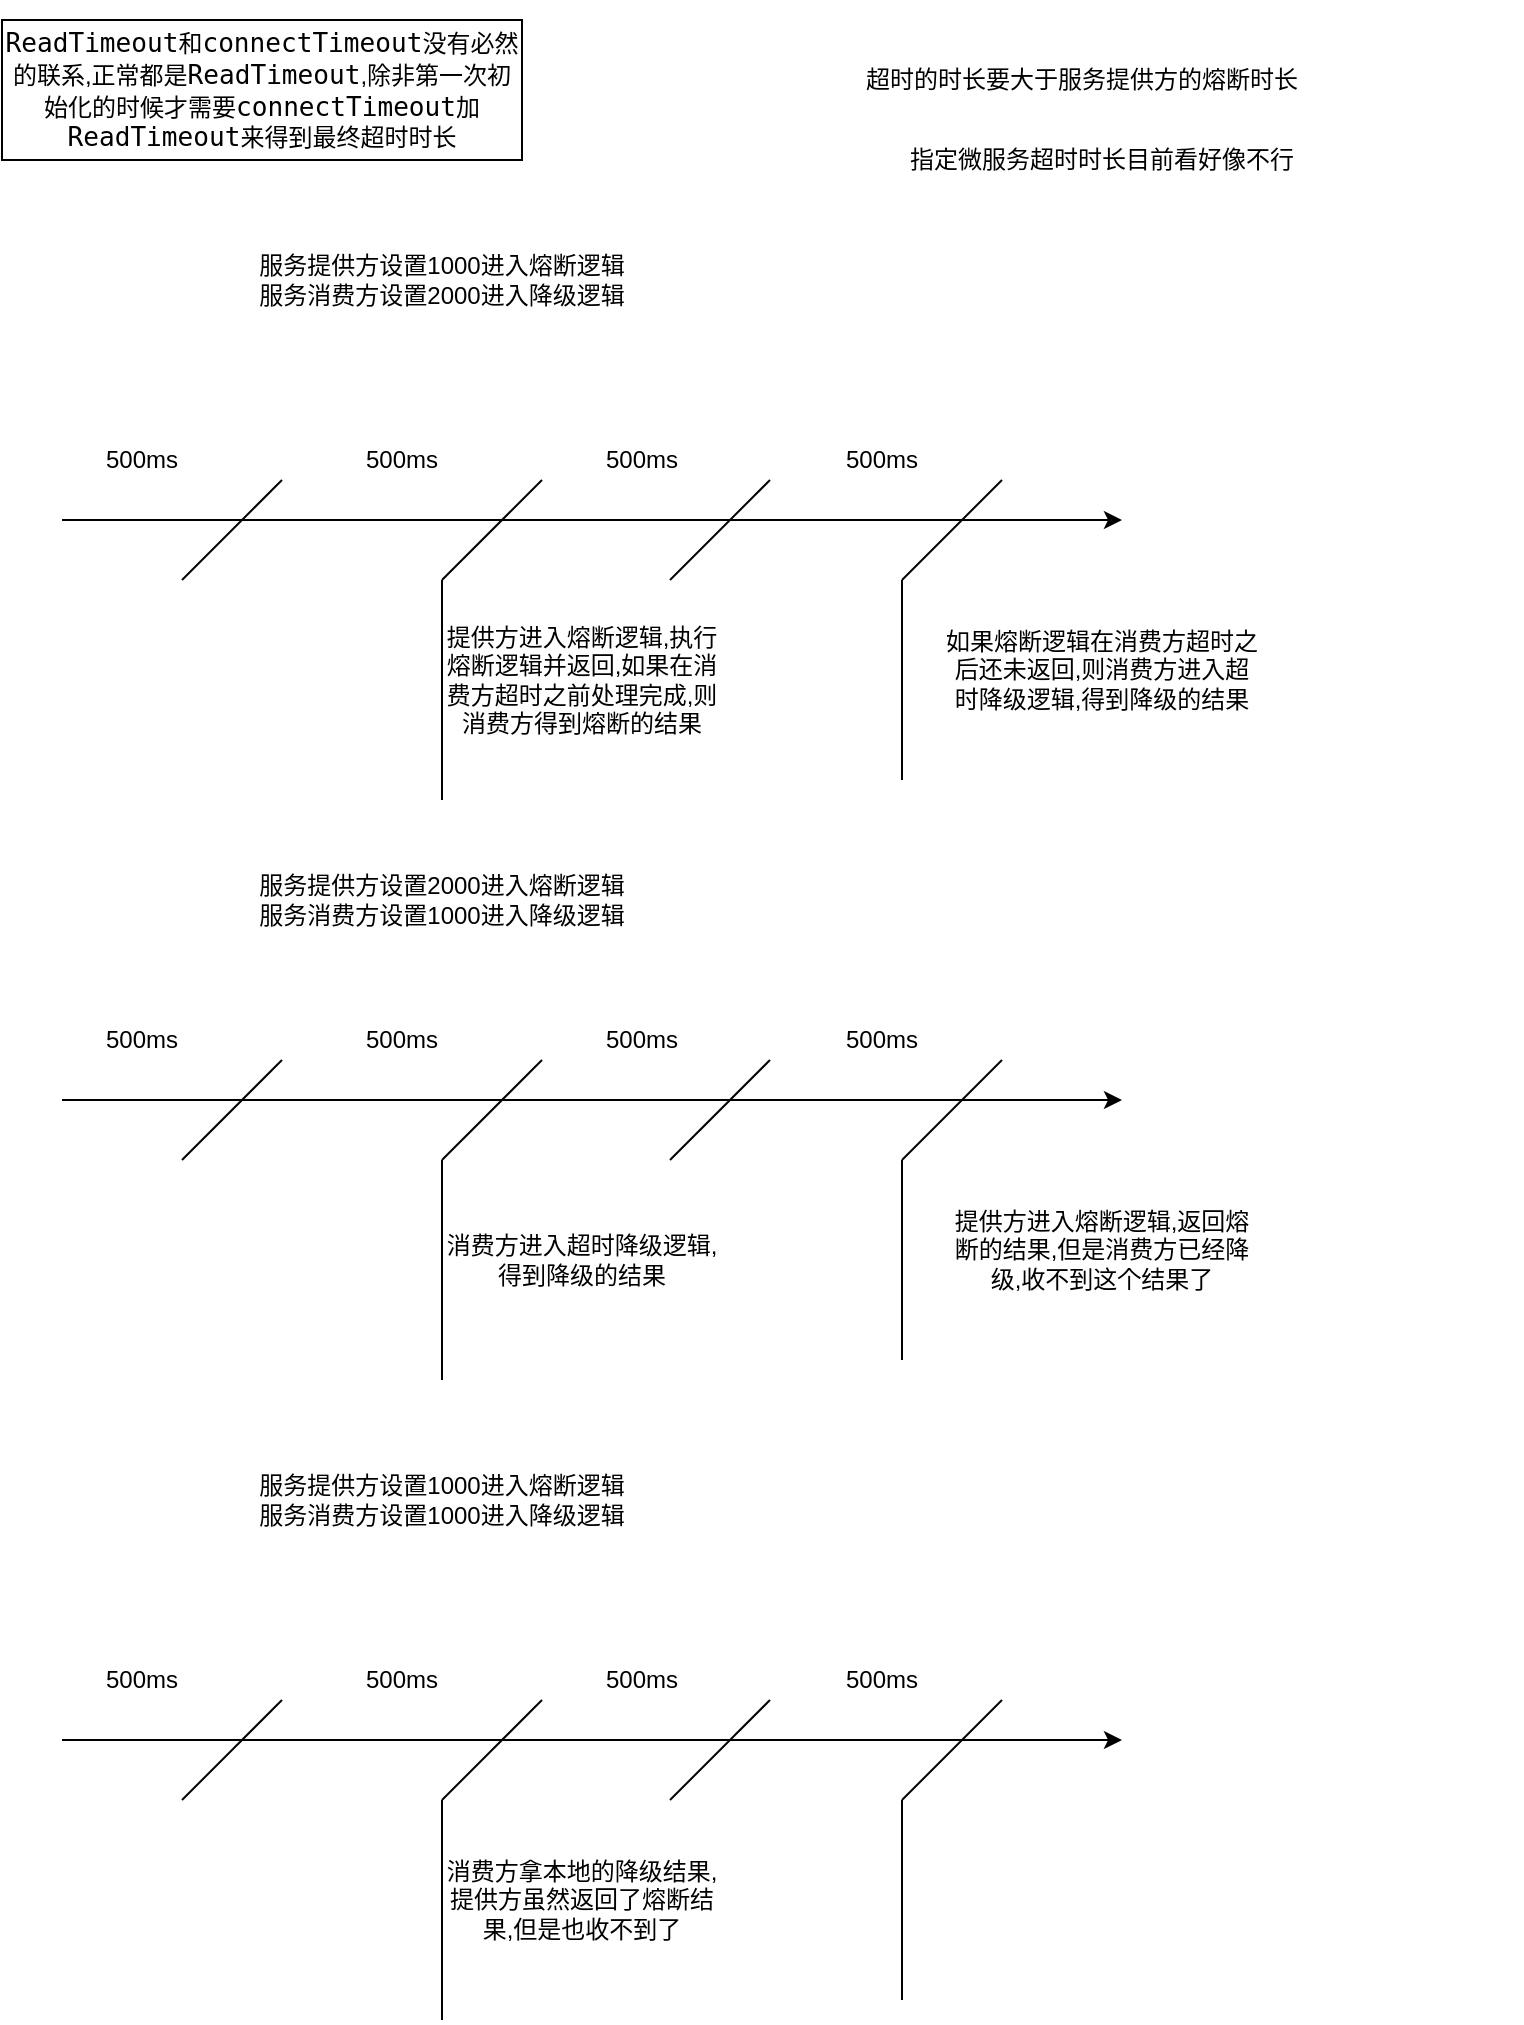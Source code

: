 <mxfile version="13.10.9" type="github">
  <diagram id="E3m-XeIQVQSN0iLPFJ0V" name="第 1 页">
    <mxGraphModel dx="920" dy="536" grid="1" gridSize="10" guides="1" tooltips="1" connect="1" arrows="1" fold="1" page="1" pageScale="1" pageWidth="827" pageHeight="1169" math="0" shadow="0">
      <root>
        <mxCell id="0" />
        <mxCell id="1" parent="0" />
        <mxCell id="yEqj9vdKXUoKs3gxg46q-3" value="" style="endArrow=classic;html=1;" parent="1" edge="1">
          <mxGeometry width="50" height="50" relative="1" as="geometry">
            <mxPoint x="60" y="270" as="sourcePoint" />
            <mxPoint x="590" y="270" as="targetPoint" />
          </mxGeometry>
        </mxCell>
        <mxCell id="yEqj9vdKXUoKs3gxg46q-4" value="" style="endArrow=none;html=1;" parent="1" edge="1">
          <mxGeometry width="50" height="50" relative="1" as="geometry">
            <mxPoint x="120" y="300" as="sourcePoint" />
            <mxPoint x="170" y="250" as="targetPoint" />
          </mxGeometry>
        </mxCell>
        <mxCell id="yEqj9vdKXUoKs3gxg46q-5" value="" style="endArrow=none;html=1;" parent="1" edge="1">
          <mxGeometry width="50" height="50" relative="1" as="geometry">
            <mxPoint x="250" y="300" as="sourcePoint" />
            <mxPoint x="300" y="250" as="targetPoint" />
          </mxGeometry>
        </mxCell>
        <mxCell id="yEqj9vdKXUoKs3gxg46q-6" value="" style="endArrow=none;html=1;" parent="1" edge="1">
          <mxGeometry width="50" height="50" relative="1" as="geometry">
            <mxPoint x="364" y="300" as="sourcePoint" />
            <mxPoint x="414" y="250" as="targetPoint" />
          </mxGeometry>
        </mxCell>
        <mxCell id="yEqj9vdKXUoKs3gxg46q-7" value="500ms" style="text;html=1;strokeColor=none;fillColor=none;align=center;verticalAlign=middle;whiteSpace=wrap;rounded=0;" parent="1" vertex="1">
          <mxGeometry x="80" y="230" width="40" height="20" as="geometry" />
        </mxCell>
        <mxCell id="yEqj9vdKXUoKs3gxg46q-8" value="500ms" style="text;html=1;strokeColor=none;fillColor=none;align=center;verticalAlign=middle;whiteSpace=wrap;rounded=0;" parent="1" vertex="1">
          <mxGeometry x="210" y="230" width="40" height="20" as="geometry" />
        </mxCell>
        <mxCell id="yEqj9vdKXUoKs3gxg46q-10" value="500ms" style="text;html=1;strokeColor=none;fillColor=none;align=center;verticalAlign=middle;whiteSpace=wrap;rounded=0;" parent="1" vertex="1">
          <mxGeometry x="330" y="230" width="40" height="20" as="geometry" />
        </mxCell>
        <mxCell id="yEqj9vdKXUoKs3gxg46q-12" value="服务提供方设置1000进入熔断逻辑&lt;br&gt;服务消费方设置2000进入降级逻辑" style="text;html=1;strokeColor=none;fillColor=none;align=center;verticalAlign=middle;whiteSpace=wrap;rounded=0;" parent="1" vertex="1">
          <mxGeometry x="110" y="130" width="280" height="40" as="geometry" />
        </mxCell>
        <mxCell id="yEqj9vdKXUoKs3gxg46q-13" value="" style="endArrow=none;html=1;" parent="1" edge="1">
          <mxGeometry width="50" height="50" relative="1" as="geometry">
            <mxPoint x="480" y="300" as="sourcePoint" />
            <mxPoint x="530" y="250" as="targetPoint" />
          </mxGeometry>
        </mxCell>
        <mxCell id="yEqj9vdKXUoKs3gxg46q-14" value="500ms" style="text;html=1;strokeColor=none;fillColor=none;align=center;verticalAlign=middle;whiteSpace=wrap;rounded=0;" parent="1" vertex="1">
          <mxGeometry x="450" y="230" width="40" height="20" as="geometry" />
        </mxCell>
        <mxCell id="yEqj9vdKXUoKs3gxg46q-16" value="" style="endArrow=none;html=1;" parent="1" edge="1">
          <mxGeometry width="50" height="50" relative="1" as="geometry">
            <mxPoint x="250" y="410" as="sourcePoint" />
            <mxPoint x="250" y="300" as="targetPoint" />
          </mxGeometry>
        </mxCell>
        <mxCell id="yEqj9vdKXUoKs3gxg46q-17" value="提供方进入熔断逻辑,执行熔断逻辑并返回,如果在消费方超时之前处理完成,则消费方得到熔断的结果" style="text;html=1;strokeColor=none;fillColor=none;align=center;verticalAlign=middle;whiteSpace=wrap;rounded=0;" parent="1" vertex="1">
          <mxGeometry x="250" y="320" width="140" height="60" as="geometry" />
        </mxCell>
        <mxCell id="yEqj9vdKXUoKs3gxg46q-18" value="" style="endArrow=none;html=1;" parent="1" edge="1">
          <mxGeometry width="50" height="50" relative="1" as="geometry">
            <mxPoint x="480" y="400" as="sourcePoint" />
            <mxPoint x="480" y="300" as="targetPoint" />
          </mxGeometry>
        </mxCell>
        <mxCell id="yEqj9vdKXUoKs3gxg46q-19" value="如果熔断逻辑在消费方超时之后还未返回,则消费方进入超时降级逻辑,得到降级的结果" style="text;html=1;strokeColor=none;fillColor=none;align=center;verticalAlign=middle;whiteSpace=wrap;rounded=0;" parent="1" vertex="1">
          <mxGeometry x="500" y="320" width="160" height="50" as="geometry" />
        </mxCell>
        <mxCell id="yEqj9vdKXUoKs3gxg46q-20" value="" style="endArrow=classic;html=1;" parent="1" edge="1">
          <mxGeometry width="50" height="50" relative="1" as="geometry">
            <mxPoint x="60" y="560" as="sourcePoint" />
            <mxPoint x="590" y="560" as="targetPoint" />
          </mxGeometry>
        </mxCell>
        <mxCell id="yEqj9vdKXUoKs3gxg46q-21" value="" style="endArrow=none;html=1;" parent="1" edge="1">
          <mxGeometry width="50" height="50" relative="1" as="geometry">
            <mxPoint x="120" y="590" as="sourcePoint" />
            <mxPoint x="170" y="540" as="targetPoint" />
          </mxGeometry>
        </mxCell>
        <mxCell id="yEqj9vdKXUoKs3gxg46q-22" value="" style="endArrow=none;html=1;" parent="1" edge="1">
          <mxGeometry width="50" height="50" relative="1" as="geometry">
            <mxPoint x="250" y="590" as="sourcePoint" />
            <mxPoint x="300" y="540" as="targetPoint" />
          </mxGeometry>
        </mxCell>
        <mxCell id="yEqj9vdKXUoKs3gxg46q-23" value="" style="endArrow=none;html=1;" parent="1" edge="1">
          <mxGeometry width="50" height="50" relative="1" as="geometry">
            <mxPoint x="364" y="590" as="sourcePoint" />
            <mxPoint x="414" y="540" as="targetPoint" />
          </mxGeometry>
        </mxCell>
        <mxCell id="yEqj9vdKXUoKs3gxg46q-24" value="500ms" style="text;html=1;strokeColor=none;fillColor=none;align=center;verticalAlign=middle;whiteSpace=wrap;rounded=0;" parent="1" vertex="1">
          <mxGeometry x="80" y="520" width="40" height="20" as="geometry" />
        </mxCell>
        <mxCell id="yEqj9vdKXUoKs3gxg46q-25" value="500ms" style="text;html=1;strokeColor=none;fillColor=none;align=center;verticalAlign=middle;whiteSpace=wrap;rounded=0;" parent="1" vertex="1">
          <mxGeometry x="210" y="520" width="40" height="20" as="geometry" />
        </mxCell>
        <mxCell id="yEqj9vdKXUoKs3gxg46q-26" value="500ms" style="text;html=1;strokeColor=none;fillColor=none;align=center;verticalAlign=middle;whiteSpace=wrap;rounded=0;" parent="1" vertex="1">
          <mxGeometry x="330" y="520" width="40" height="20" as="geometry" />
        </mxCell>
        <mxCell id="yEqj9vdKXUoKs3gxg46q-27" value="服务提供方设置2000进入熔断逻辑&lt;br&gt;服务消费方设置1000进入降级逻辑" style="text;html=1;strokeColor=none;fillColor=none;align=center;verticalAlign=middle;whiteSpace=wrap;rounded=0;" parent="1" vertex="1">
          <mxGeometry x="110" y="440" width="280" height="40" as="geometry" />
        </mxCell>
        <mxCell id="yEqj9vdKXUoKs3gxg46q-28" value="" style="endArrow=none;html=1;" parent="1" edge="1">
          <mxGeometry width="50" height="50" relative="1" as="geometry">
            <mxPoint x="480" y="590" as="sourcePoint" />
            <mxPoint x="530" y="540" as="targetPoint" />
          </mxGeometry>
        </mxCell>
        <mxCell id="yEqj9vdKXUoKs3gxg46q-29" value="500ms" style="text;html=1;strokeColor=none;fillColor=none;align=center;verticalAlign=middle;whiteSpace=wrap;rounded=0;" parent="1" vertex="1">
          <mxGeometry x="450" y="520" width="40" height="20" as="geometry" />
        </mxCell>
        <mxCell id="yEqj9vdKXUoKs3gxg46q-30" value="" style="endArrow=none;html=1;" parent="1" edge="1">
          <mxGeometry width="50" height="50" relative="1" as="geometry">
            <mxPoint x="250" y="700" as="sourcePoint" />
            <mxPoint x="250" y="590" as="targetPoint" />
          </mxGeometry>
        </mxCell>
        <mxCell id="yEqj9vdKXUoKs3gxg46q-31" value="消费方进入超时降级逻辑,得到降级的结果" style="text;html=1;strokeColor=none;fillColor=none;align=center;verticalAlign=middle;whiteSpace=wrap;rounded=0;" parent="1" vertex="1">
          <mxGeometry x="250" y="610" width="140" height="60" as="geometry" />
        </mxCell>
        <mxCell id="yEqj9vdKXUoKs3gxg46q-32" value="" style="endArrow=none;html=1;" parent="1" edge="1">
          <mxGeometry width="50" height="50" relative="1" as="geometry">
            <mxPoint x="480" y="690" as="sourcePoint" />
            <mxPoint x="480" y="590" as="targetPoint" />
          </mxGeometry>
        </mxCell>
        <mxCell id="yEqj9vdKXUoKs3gxg46q-33" value="提供方进入熔断逻辑,返回熔断的结果,但是消费方已经降级,收不到这个结果了" style="text;html=1;strokeColor=none;fillColor=none;align=center;verticalAlign=middle;whiteSpace=wrap;rounded=0;" parent="1" vertex="1">
          <mxGeometry x="500" y="610" width="160" height="50" as="geometry" />
        </mxCell>
        <mxCell id="yEqj9vdKXUoKs3gxg46q-34" value="" style="endArrow=classic;html=1;" parent="1" edge="1">
          <mxGeometry width="50" height="50" relative="1" as="geometry">
            <mxPoint x="60" y="880" as="sourcePoint" />
            <mxPoint x="590" y="880" as="targetPoint" />
          </mxGeometry>
        </mxCell>
        <mxCell id="yEqj9vdKXUoKs3gxg46q-35" value="" style="endArrow=none;html=1;" parent="1" edge="1">
          <mxGeometry width="50" height="50" relative="1" as="geometry">
            <mxPoint x="120" y="910" as="sourcePoint" />
            <mxPoint x="170" y="860" as="targetPoint" />
          </mxGeometry>
        </mxCell>
        <mxCell id="yEqj9vdKXUoKs3gxg46q-36" value="" style="endArrow=none;html=1;" parent="1" edge="1">
          <mxGeometry width="50" height="50" relative="1" as="geometry">
            <mxPoint x="250" y="910" as="sourcePoint" />
            <mxPoint x="300" y="860" as="targetPoint" />
          </mxGeometry>
        </mxCell>
        <mxCell id="yEqj9vdKXUoKs3gxg46q-37" value="" style="endArrow=none;html=1;" parent="1" edge="1">
          <mxGeometry width="50" height="50" relative="1" as="geometry">
            <mxPoint x="364" y="910" as="sourcePoint" />
            <mxPoint x="414" y="860" as="targetPoint" />
          </mxGeometry>
        </mxCell>
        <mxCell id="yEqj9vdKXUoKs3gxg46q-38" value="500ms" style="text;html=1;strokeColor=none;fillColor=none;align=center;verticalAlign=middle;whiteSpace=wrap;rounded=0;" parent="1" vertex="1">
          <mxGeometry x="80" y="840" width="40" height="20" as="geometry" />
        </mxCell>
        <mxCell id="yEqj9vdKXUoKs3gxg46q-39" value="500ms" style="text;html=1;strokeColor=none;fillColor=none;align=center;verticalAlign=middle;whiteSpace=wrap;rounded=0;" parent="1" vertex="1">
          <mxGeometry x="210" y="840" width="40" height="20" as="geometry" />
        </mxCell>
        <mxCell id="yEqj9vdKXUoKs3gxg46q-40" value="500ms" style="text;html=1;strokeColor=none;fillColor=none;align=center;verticalAlign=middle;whiteSpace=wrap;rounded=0;" parent="1" vertex="1">
          <mxGeometry x="330" y="840" width="40" height="20" as="geometry" />
        </mxCell>
        <mxCell id="yEqj9vdKXUoKs3gxg46q-41" value="服务提供方设置1000进入熔断逻辑&lt;br&gt;服务消费方设置1000进入降级逻辑" style="text;html=1;strokeColor=none;fillColor=none;align=center;verticalAlign=middle;whiteSpace=wrap;rounded=0;" parent="1" vertex="1">
          <mxGeometry x="110" y="740" width="280" height="40" as="geometry" />
        </mxCell>
        <mxCell id="yEqj9vdKXUoKs3gxg46q-42" value="" style="endArrow=none;html=1;" parent="1" edge="1">
          <mxGeometry width="50" height="50" relative="1" as="geometry">
            <mxPoint x="480" y="910" as="sourcePoint" />
            <mxPoint x="530" y="860" as="targetPoint" />
          </mxGeometry>
        </mxCell>
        <mxCell id="yEqj9vdKXUoKs3gxg46q-43" value="500ms" style="text;html=1;strokeColor=none;fillColor=none;align=center;verticalAlign=middle;whiteSpace=wrap;rounded=0;" parent="1" vertex="1">
          <mxGeometry x="450" y="840" width="40" height="20" as="geometry" />
        </mxCell>
        <mxCell id="yEqj9vdKXUoKs3gxg46q-44" value="" style="endArrow=none;html=1;" parent="1" edge="1">
          <mxGeometry width="50" height="50" relative="1" as="geometry">
            <mxPoint x="250" y="1020" as="sourcePoint" />
            <mxPoint x="250" y="910" as="targetPoint" />
          </mxGeometry>
        </mxCell>
        <mxCell id="yEqj9vdKXUoKs3gxg46q-45" value="消费方拿本地的降级结果,提供方虽然返回了熔断结果,但是也收不到了" style="text;html=1;strokeColor=none;fillColor=none;align=center;verticalAlign=middle;whiteSpace=wrap;rounded=0;" parent="1" vertex="1">
          <mxGeometry x="250" y="930" width="140" height="60" as="geometry" />
        </mxCell>
        <mxCell id="yEqj9vdKXUoKs3gxg46q-46" value="" style="endArrow=none;html=1;" parent="1" edge="1">
          <mxGeometry width="50" height="50" relative="1" as="geometry">
            <mxPoint x="480" y="1010" as="sourcePoint" />
            <mxPoint x="480" y="910" as="targetPoint" />
          </mxGeometry>
        </mxCell>
        <mxCell id="Sdvme6QABfjAyu6uPsd4-1" value="&lt;span style=&quot;background-color: rgb(255 , 255 , 255)&quot;&gt;&lt;span style=&quot;font-family: &amp;#34;jetbrains mono&amp;#34; , monospace ; font-size: 9.8pt&quot;&gt;ReadTimeout&lt;/span&gt;和&lt;span style=&quot;font-family: &amp;#34;jetbrains mono&amp;#34; , monospace ; font-size: 9.8pt&quot;&gt;connectTimeout&lt;/span&gt;没有必然的联系,正常都是&lt;span style=&quot;font-family: &amp;#34;jetbrains mono&amp;#34; , monospace ; font-size: 13.067px&quot;&gt;ReadTimeout&lt;/span&gt;,除非第一次初始化的时候才需要&lt;/span&gt;&lt;span style=&quot;font-family: &amp;#34;jetbrains mono&amp;#34; , monospace ; font-size: 13.067px ; background-color: rgb(255 , 255 , 255)&quot;&gt;connectTimeout&lt;/span&gt;&lt;span style=&quot;background-color: rgb(255 , 255 , 255)&quot;&gt;加&lt;/span&gt;&lt;span style=&quot;font-family: &amp;#34;jetbrains mono&amp;#34; , monospace ; font-size: 13.067px ; background-color: rgb(255 , 255 , 255)&quot;&gt;ReadTimeout&lt;/span&gt;&lt;span style=&quot;background-color: rgb(255 , 255 , 255)&quot;&gt;来得到最终超时时长&lt;/span&gt;" style="text;html=1;strokeColor=#000000;fillColor=none;align=center;verticalAlign=middle;whiteSpace=wrap;rounded=0;" vertex="1" parent="1">
          <mxGeometry x="30" y="20" width="260" height="70" as="geometry" />
        </mxCell>
        <mxCell id="Sdvme6QABfjAyu6uPsd4-2" value="超时的时长要大于服务提供方的熔断时长" style="text;html=1;strokeColor=none;fillColor=none;align=center;verticalAlign=middle;whiteSpace=wrap;rounded=0;" vertex="1" parent="1">
          <mxGeometry x="350" y="10" width="440" height="80" as="geometry" />
        </mxCell>
        <mxCell id="Sdvme6QABfjAyu6uPsd4-3" value="指定微服务超时时长目前看好像不行" style="text;html=1;strokeColor=none;fillColor=none;align=center;verticalAlign=middle;whiteSpace=wrap;rounded=0;" vertex="1" parent="1">
          <mxGeometry x="425" y="80" width="310" height="20" as="geometry" />
        </mxCell>
      </root>
    </mxGraphModel>
  </diagram>
</mxfile>
